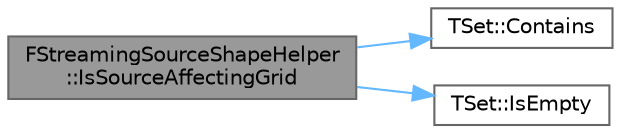 digraph "FStreamingSourceShapeHelper::IsSourceAffectingGrid"
{
 // INTERACTIVE_SVG=YES
 // LATEX_PDF_SIZE
  bgcolor="transparent";
  edge [fontname=Helvetica,fontsize=10,labelfontname=Helvetica,labelfontsize=10];
  node [fontname=Helvetica,fontsize=10,shape=box,height=0.2,width=0.4];
  rankdir="LR";
  Node1 [id="Node000001",label="FStreamingSourceShapeHelper\l::IsSourceAffectingGrid",height=0.2,width=0.4,color="gray40", fillcolor="grey60", style="filled", fontcolor="black",tooltip=" "];
  Node1 -> Node2 [id="edge1_Node000001_Node000002",color="steelblue1",style="solid",tooltip=" "];
  Node2 [id="Node000002",label="TSet::Contains",height=0.2,width=0.4,color="grey40", fillcolor="white", style="filled",URL="$d5/d15/classTSet.html#af58f71114b2e40cc3c5dea171832855f",tooltip="Checks if the element contains an element with the given key."];
  Node1 -> Node3 [id="edge2_Node000001_Node000003",color="steelblue1",style="solid",tooltip=" "];
  Node3 [id="Node000003",label="TSet::IsEmpty",height=0.2,width=0.4,color="grey40", fillcolor="white", style="filled",URL="$d5/d15/classTSet.html#ac72aa5118c8d54a87a6fc3115ba1a749",tooltip="Returns true if the sets is empty and contains no elements."];
}
